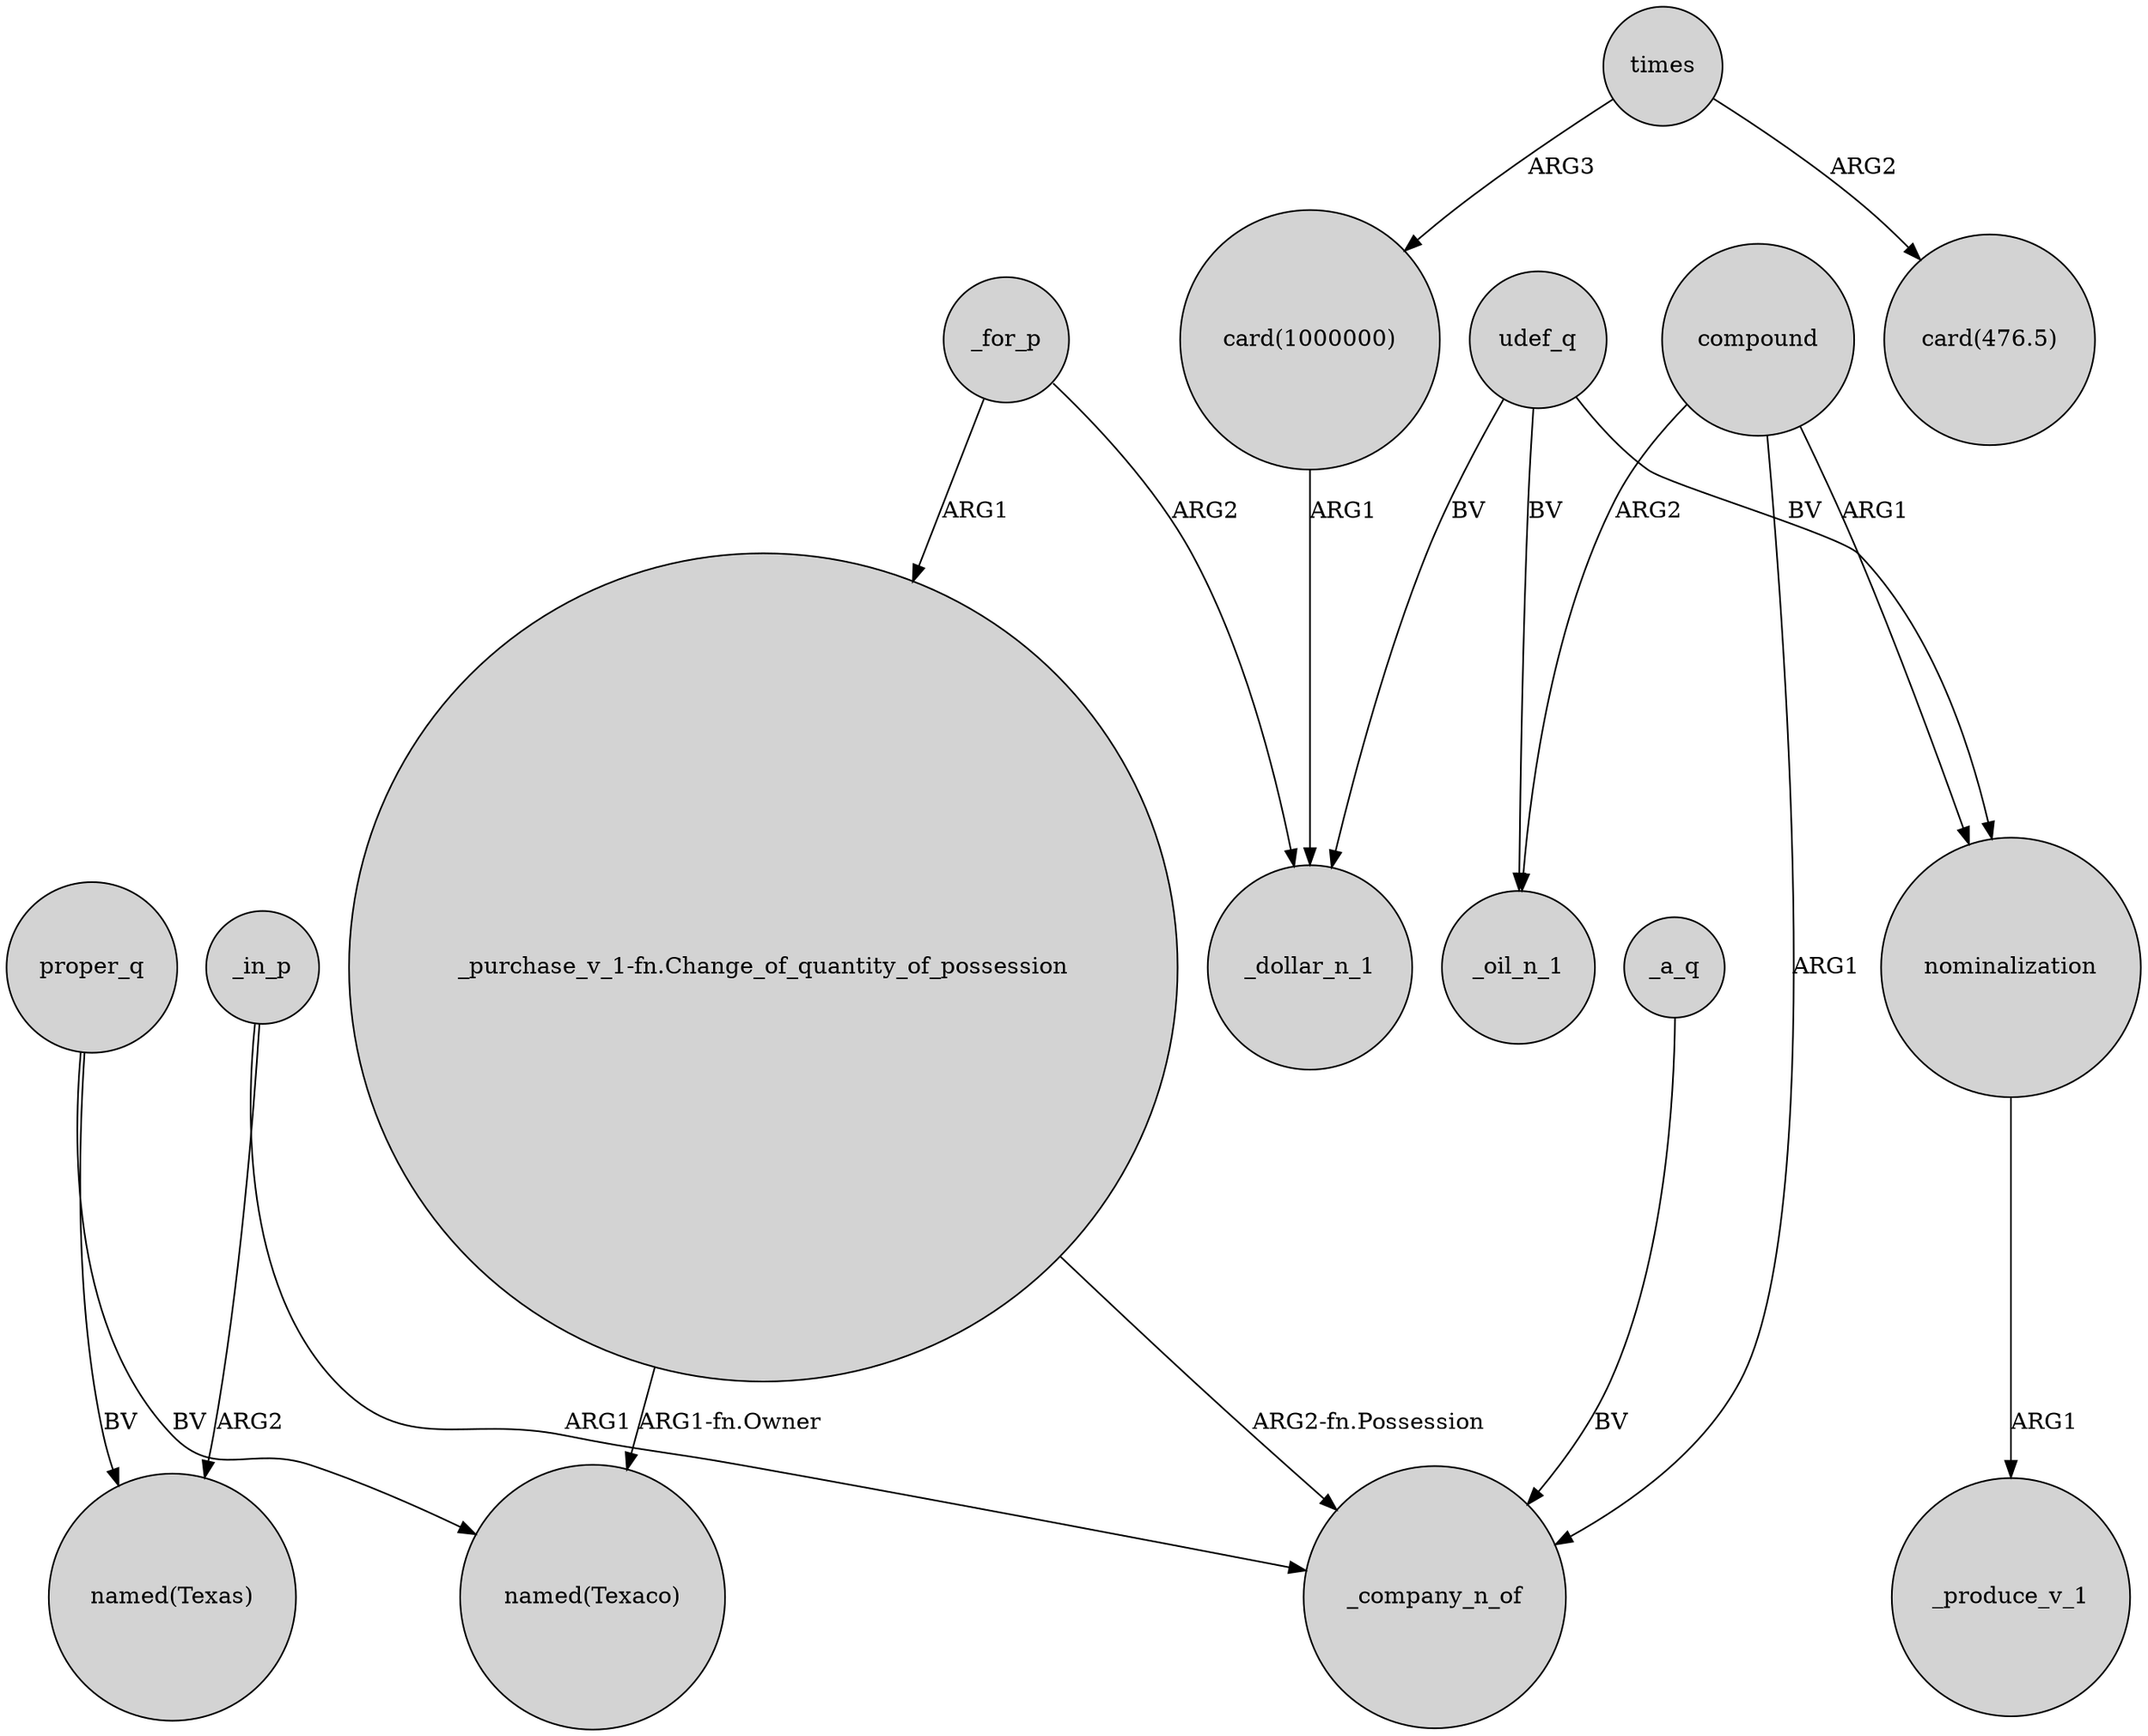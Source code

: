 digraph {
	node [shape=circle style=filled]
	proper_q -> "named(Texas)" [label=BV]
	_for_p -> "_purchase_v_1-fn.Change_of_quantity_of_possession" [label=ARG1]
	udef_q -> _oil_n_1 [label=BV]
	_in_p -> _company_n_of [label=ARG1]
	udef_q -> nominalization [label=BV]
	times -> "card(1000000)" [label=ARG3]
	_a_q -> _company_n_of [label=BV]
	compound -> _company_n_of [label=ARG1]
	_in_p -> "named(Texas)" [label=ARG2]
	"_purchase_v_1-fn.Change_of_quantity_of_possession" -> _company_n_of [label="ARG2-fn.Possession"]
	proper_q -> "named(Texaco)" [label=BV]
	nominalization -> _produce_v_1 [label=ARG1]
	compound -> nominalization [label=ARG1]
	_for_p -> _dollar_n_1 [label=ARG2]
	udef_q -> _dollar_n_1 [label=BV]
	"card(1000000)" -> _dollar_n_1 [label=ARG1]
	compound -> _oil_n_1 [label=ARG2]
	times -> "card(476.5)" [label=ARG2]
	"_purchase_v_1-fn.Change_of_quantity_of_possession" -> "named(Texaco)" [label="ARG1-fn.Owner"]
}
